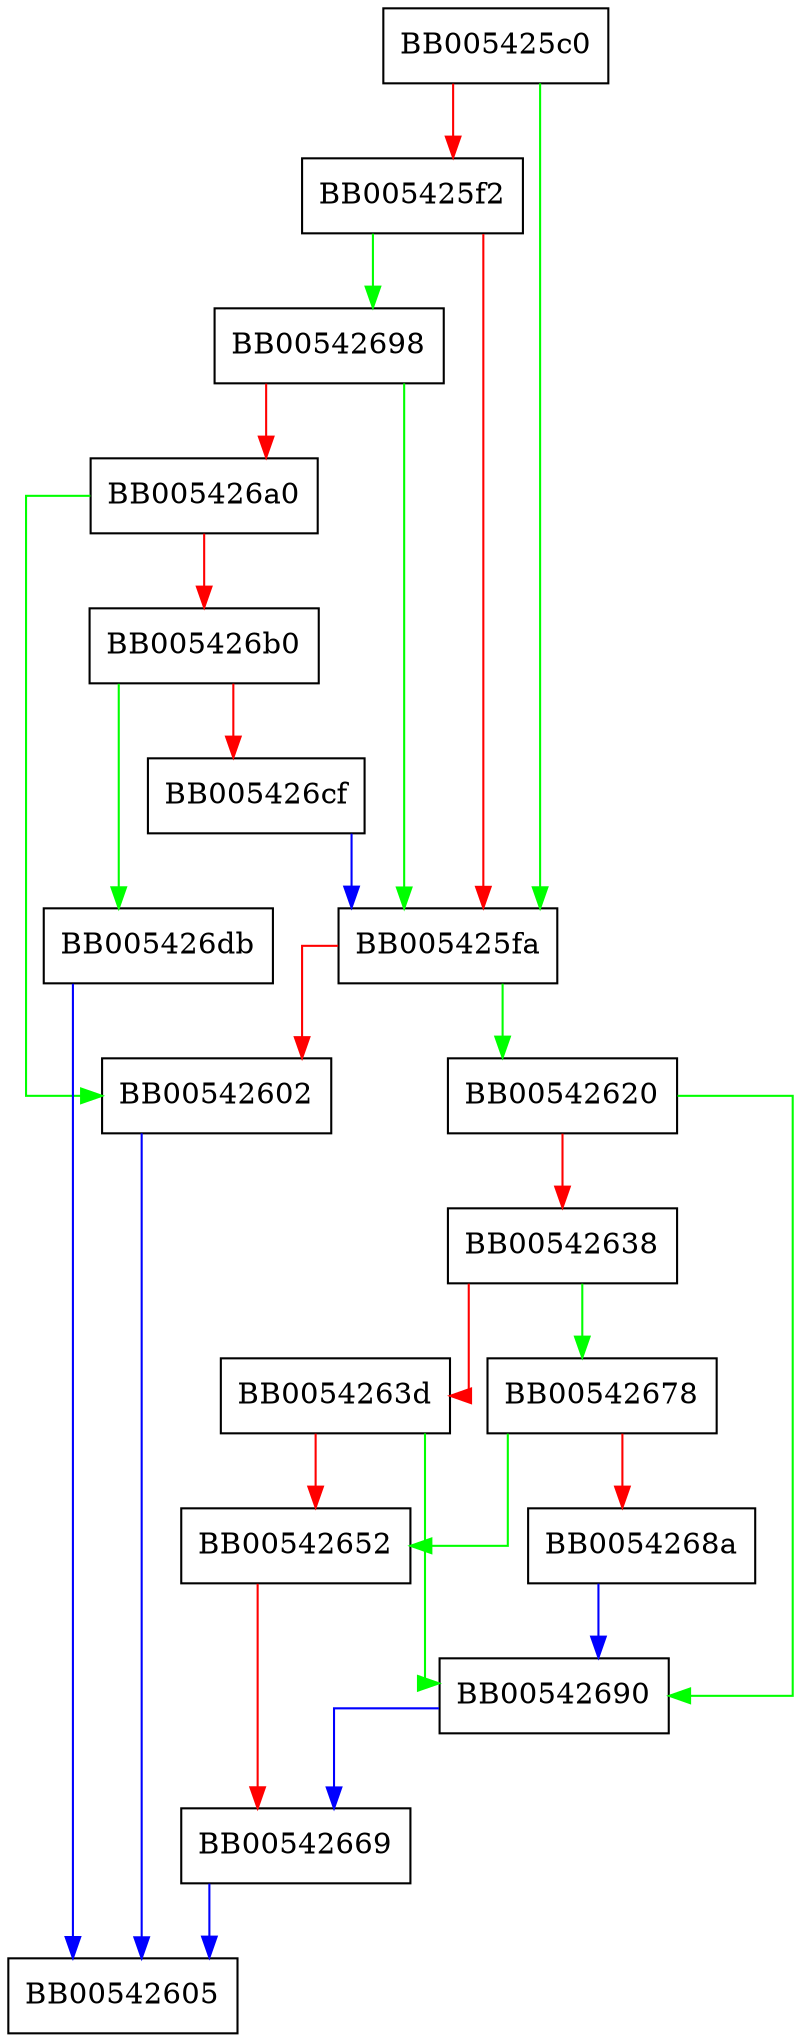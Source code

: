 digraph BN_mod_mul_montgomery {
  node [shape="box"];
  graph [splines=ortho];
  BB005425c0 -> BB005425fa [color="green"];
  BB005425c0 -> BB005425f2 [color="red"];
  BB005425f2 -> BB00542698 [color="green"];
  BB005425f2 -> BB005425fa [color="red"];
  BB005425fa -> BB00542620 [color="green"];
  BB005425fa -> BB00542602 [color="red"];
  BB00542602 -> BB00542605 [color="blue"];
  BB00542620 -> BB00542690 [color="green"];
  BB00542620 -> BB00542638 [color="red"];
  BB00542638 -> BB00542678 [color="green"];
  BB00542638 -> BB0054263d [color="red"];
  BB0054263d -> BB00542690 [color="green"];
  BB0054263d -> BB00542652 [color="red"];
  BB00542652 -> BB00542669 [color="red"];
  BB00542669 -> BB00542605 [color="blue"];
  BB00542678 -> BB00542652 [color="green"];
  BB00542678 -> BB0054268a [color="red"];
  BB0054268a -> BB00542690 [color="blue"];
  BB00542690 -> BB00542669 [color="blue"];
  BB00542698 -> BB005425fa [color="green"];
  BB00542698 -> BB005426a0 [color="red"];
  BB005426a0 -> BB00542602 [color="green"];
  BB005426a0 -> BB005426b0 [color="red"];
  BB005426b0 -> BB005426db [color="green"];
  BB005426b0 -> BB005426cf [color="red"];
  BB005426cf -> BB005425fa [color="blue"];
  BB005426db -> BB00542605 [color="blue"];
}
